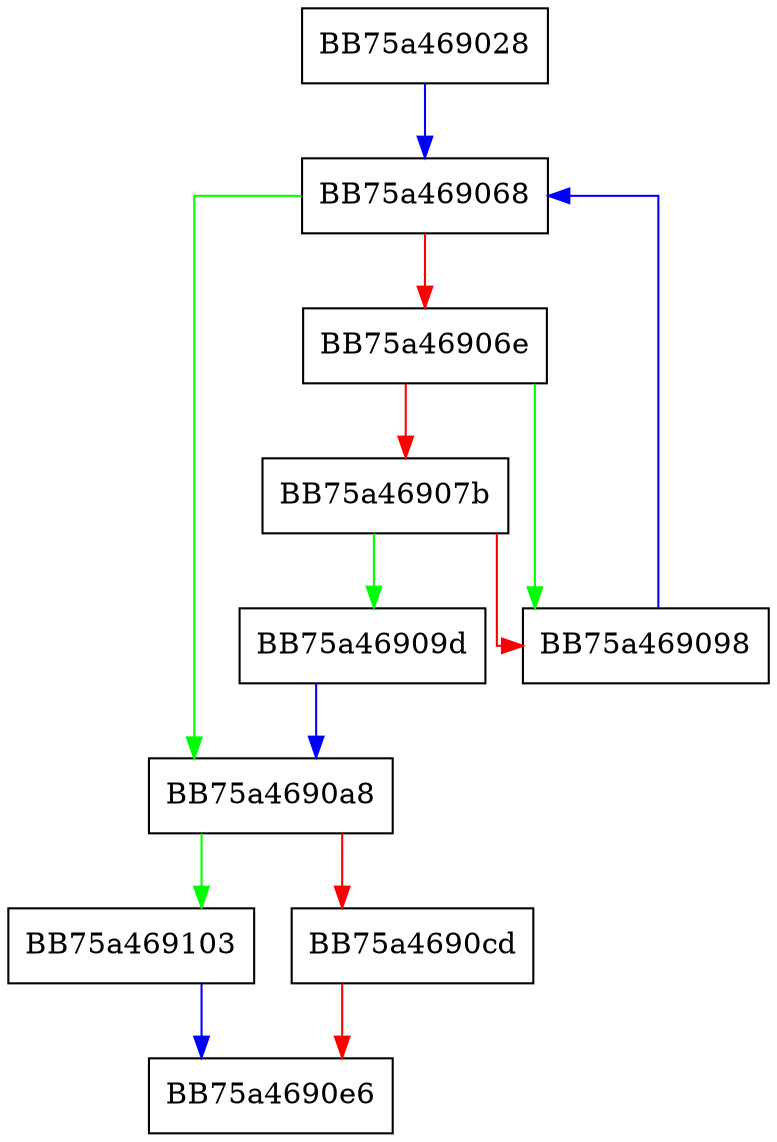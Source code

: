 digraph Store_UTF8_Reg {
  node [shape="box"];
  graph [splines=ortho];
  BB75a469028 -> BB75a469068 [color="blue"];
  BB75a469068 -> BB75a4690a8 [color="green"];
  BB75a469068 -> BB75a46906e [color="red"];
  BB75a46906e -> BB75a469098 [color="green"];
  BB75a46906e -> BB75a46907b [color="red"];
  BB75a46907b -> BB75a46909d [color="green"];
  BB75a46907b -> BB75a469098 [color="red"];
  BB75a469098 -> BB75a469068 [color="blue"];
  BB75a46909d -> BB75a4690a8 [color="blue"];
  BB75a4690a8 -> BB75a469103 [color="green"];
  BB75a4690a8 -> BB75a4690cd [color="red"];
  BB75a4690cd -> BB75a4690e6 [color="red"];
  BB75a469103 -> BB75a4690e6 [color="blue"];
}